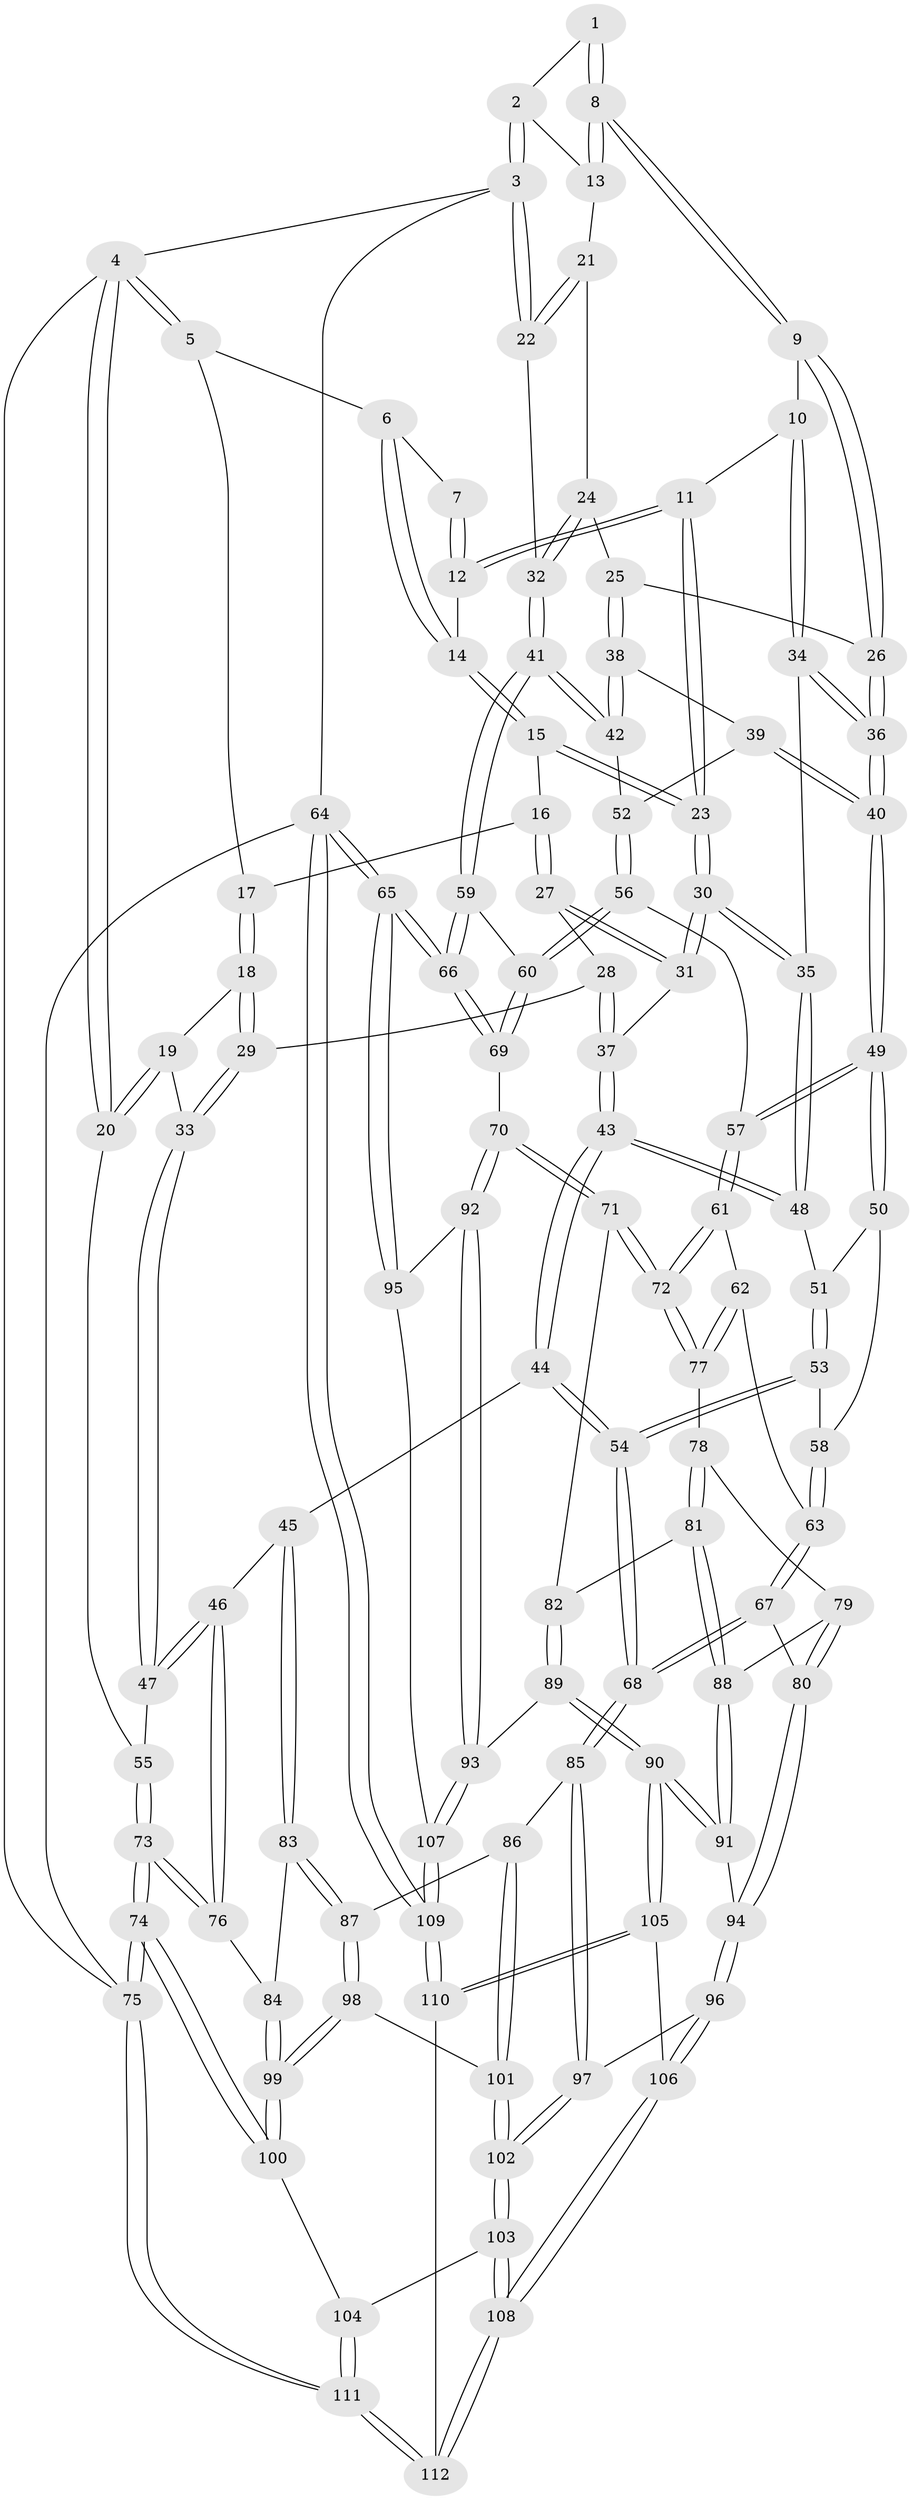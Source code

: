 // Generated by graph-tools (version 1.1) at 2025/51/03/09/25 03:51:10]
// undirected, 112 vertices, 277 edges
graph export_dot {
graph [start="1"]
  node [color=gray90,style=filled];
  1 [pos="+0.7423979474727201+0"];
  2 [pos="+0.8812837792304008+0"];
  3 [pos="+1+0"];
  4 [pos="+0+0"];
  5 [pos="+0.21726184501340556+0"];
  6 [pos="+0.24254247566473794+0"];
  7 [pos="+0.624799319999718+0"];
  8 [pos="+0.768668471109306+0.08560163699610443"];
  9 [pos="+0.7598508396748826+0.10909395006040082"];
  10 [pos="+0.6791848330928271+0.13334076890216354"];
  11 [pos="+0.5755626091034316+0.07029559774139646"];
  12 [pos="+0.5659743701222703+0.03700509849032086"];
  13 [pos="+0.9025541228308768+0.07195759884147869"];
  14 [pos="+0.45251785015071666+0.04929534087680605"];
  15 [pos="+0.43458220312791046+0.09783292896590191"];
  16 [pos="+0.3537320661097149+0.11569578954251594"];
  17 [pos="+0.2172985314615829+0"];
  18 [pos="+0.1653356607125027+0.09481606049725508"];
  19 [pos="+0.030138050587241234+0.13090858858136442"];
  20 [pos="+0+0.13718721213253213"];
  21 [pos="+0.9123573039723416+0.07637210233474889"];
  22 [pos="+1+0"];
  23 [pos="+0.5027779500825935+0.17364291982016442"];
  24 [pos="+0.9432686651842914+0.13575429567982286"];
  25 [pos="+0.8888116207056314+0.19998088582706108"];
  26 [pos="+0.7945800697400616+0.16930263066508563"];
  27 [pos="+0.3523524668439186+0.11896663625018782"];
  28 [pos="+0.28007201275179366+0.1842535571874385"];
  29 [pos="+0.20524678370063082+0.18859677462328042"];
  30 [pos="+0.5006858607267635+0.25092068448229454"];
  31 [pos="+0.45114732442880817+0.24254519377556877"];
  32 [pos="+1+0.15401887678929052"];
  33 [pos="+0.15193838222287043+0.30417669657192253"];
  34 [pos="+0.6389614033937978+0.2099911847313727"];
  35 [pos="+0.5084056451227777+0.2602966472358644"];
  36 [pos="+0.7475385215083398+0.3441187364449885"];
  37 [pos="+0.3580050500747223+0.2586952799665615"];
  38 [pos="+0.9384263621322408+0.2997532911951727"];
  39 [pos="+0.8357043510250435+0.3389110934580067"];
  40 [pos="+0.7502810613374135+0.36424119121156795"];
  41 [pos="+1+0.3652838698105713"];
  42 [pos="+1+0.3457965323066986"];
  43 [pos="+0.30589023631664675+0.377758357219142"];
  44 [pos="+0.24461495455838947+0.4578482321406027"];
  45 [pos="+0.20835053040381307+0.45684787456412845"];
  46 [pos="+0.2064182703761379+0.4559384996017238"];
  47 [pos="+0.13383846197473245+0.360308175793948"];
  48 [pos="+0.5133628509374601+0.29689036545049907"];
  49 [pos="+0.7323203725794192+0.40073310815130353"];
  50 [pos="+0.6485263905492393+0.3973149847313104"];
  51 [pos="+0.5143787434226117+0.2997736898308871"];
  52 [pos="+0.9128938400012621+0.4320055397108007"];
  53 [pos="+0.4454149406333422+0.4559134507123448"];
  54 [pos="+0.3674871527495781+0.5140683269426142"];
  55 [pos="+0+0.30367926188988853"];
  56 [pos="+0.8573586283579249+0.47519128631262547"];
  57 [pos="+0.7383132056190268+0.41567460386542043"];
  58 [pos="+0.5724773974932235+0.4742582492895428"];
  59 [pos="+1+0.44850355753781507"];
  60 [pos="+0.8869951495306723+0.5229131563481306"];
  61 [pos="+0.7302864794192033+0.46932185910644614"];
  62 [pos="+0.6392194886349788+0.5677192703054585"];
  63 [pos="+0.5784827998276603+0.5604619570297227"];
  64 [pos="+1+1"];
  65 [pos="+1+0.7629989257328607"];
  66 [pos="+1+0.61311942512654"];
  67 [pos="+0.48912335521024913+0.6363628982111047"];
  68 [pos="+0.4307820550830652+0.6334040783527621"];
  69 [pos="+0.8715974708028484+0.6363765674405836"];
  70 [pos="+0.8612189564192225+0.6450450487685758"];
  71 [pos="+0.7829017116507668+0.6196460594408674"];
  72 [pos="+0.7700111303583068+0.5932337370729"];
  73 [pos="+0+0.6470653454212776"];
  74 [pos="+0+1"];
  75 [pos="+0+1"];
  76 [pos="+0+0.644669626545441"];
  77 [pos="+0.6462985115562012+0.5807232724757855"];
  78 [pos="+0.654931886775272+0.608820310705808"];
  79 [pos="+0.6154927621636532+0.6620346135342428"];
  80 [pos="+0.5546547397113212+0.6851282170228198"];
  81 [pos="+0.7102898122548028+0.6506267127033752"];
  82 [pos="+0.7471509506620314+0.6410534560372363"];
  83 [pos="+0.19860305654441507+0.7051162235479513"];
  84 [pos="+0+0.6721173644901065"];
  85 [pos="+0.3765528134136118+0.7413453608245478"];
  86 [pos="+0.2929922006862099+0.7346641631185507"];
  87 [pos="+0.20411486048715347+0.7150103439975855"];
  88 [pos="+0.6844439025733099+0.685505938929991"];
  89 [pos="+0.736588260647937+0.84307180976016"];
  90 [pos="+0.6985119089033004+0.8528295869634344"];
  91 [pos="+0.6687062295786718+0.8038975445418481"];
  92 [pos="+0.8609944734605012+0.7232565739580631"];
  93 [pos="+0.7974678188279869+0.8361042799458774"];
  94 [pos="+0.5824103252203204+0.7394683838013221"];
  95 [pos="+1+0.7967859841548813"];
  96 [pos="+0.4543393677203445+0.854276719287791"];
  97 [pos="+0.377018580703115+0.7431570288222461"];
  98 [pos="+0.16889810007995124+0.7881752049202163"];
  99 [pos="+0.10195143243908829+0.844617054784705"];
  100 [pos="+0.09592337442513856+0.8630597651173504"];
  101 [pos="+0.24053064221029913+0.8516233807907654"];
  102 [pos="+0.2702464430046819+0.9026475531829026"];
  103 [pos="+0.26886085787660435+0.9169117901060461"];
  104 [pos="+0.16485543390008298+0.9270530496491689"];
  105 [pos="+0.6843309160290362+0.8736891129083317"];
  106 [pos="+0.46988645458137296+0.9032881021037803"];
  107 [pos="+0.8772091040438811+0.8981087561529587"];
  108 [pos="+0.39897633198838905+1"];
  109 [pos="+1+1"];
  110 [pos="+0.6870902896941257+1"];
  111 [pos="+0.09143439417323529+1"];
  112 [pos="+0.40392057638258627+1"];
  1 -- 2;
  1 -- 8;
  1 -- 8;
  2 -- 3;
  2 -- 3;
  2 -- 13;
  3 -- 4;
  3 -- 22;
  3 -- 22;
  3 -- 64;
  4 -- 5;
  4 -- 5;
  4 -- 20;
  4 -- 20;
  4 -- 75;
  5 -- 6;
  5 -- 17;
  6 -- 7;
  6 -- 14;
  6 -- 14;
  7 -- 12;
  7 -- 12;
  8 -- 9;
  8 -- 9;
  8 -- 13;
  8 -- 13;
  9 -- 10;
  9 -- 26;
  9 -- 26;
  10 -- 11;
  10 -- 34;
  10 -- 34;
  11 -- 12;
  11 -- 12;
  11 -- 23;
  11 -- 23;
  12 -- 14;
  13 -- 21;
  14 -- 15;
  14 -- 15;
  15 -- 16;
  15 -- 23;
  15 -- 23;
  16 -- 17;
  16 -- 27;
  16 -- 27;
  17 -- 18;
  17 -- 18;
  18 -- 19;
  18 -- 29;
  18 -- 29;
  19 -- 20;
  19 -- 20;
  19 -- 33;
  20 -- 55;
  21 -- 22;
  21 -- 22;
  21 -- 24;
  22 -- 32;
  23 -- 30;
  23 -- 30;
  24 -- 25;
  24 -- 32;
  24 -- 32;
  25 -- 26;
  25 -- 38;
  25 -- 38;
  26 -- 36;
  26 -- 36;
  27 -- 28;
  27 -- 31;
  27 -- 31;
  28 -- 29;
  28 -- 37;
  28 -- 37;
  29 -- 33;
  29 -- 33;
  30 -- 31;
  30 -- 31;
  30 -- 35;
  30 -- 35;
  31 -- 37;
  32 -- 41;
  32 -- 41;
  33 -- 47;
  33 -- 47;
  34 -- 35;
  34 -- 36;
  34 -- 36;
  35 -- 48;
  35 -- 48;
  36 -- 40;
  36 -- 40;
  37 -- 43;
  37 -- 43;
  38 -- 39;
  38 -- 42;
  38 -- 42;
  39 -- 40;
  39 -- 40;
  39 -- 52;
  40 -- 49;
  40 -- 49;
  41 -- 42;
  41 -- 42;
  41 -- 59;
  41 -- 59;
  42 -- 52;
  43 -- 44;
  43 -- 44;
  43 -- 48;
  43 -- 48;
  44 -- 45;
  44 -- 54;
  44 -- 54;
  45 -- 46;
  45 -- 83;
  45 -- 83;
  46 -- 47;
  46 -- 47;
  46 -- 76;
  46 -- 76;
  47 -- 55;
  48 -- 51;
  49 -- 50;
  49 -- 50;
  49 -- 57;
  49 -- 57;
  50 -- 51;
  50 -- 58;
  51 -- 53;
  51 -- 53;
  52 -- 56;
  52 -- 56;
  53 -- 54;
  53 -- 54;
  53 -- 58;
  54 -- 68;
  54 -- 68;
  55 -- 73;
  55 -- 73;
  56 -- 57;
  56 -- 60;
  56 -- 60;
  57 -- 61;
  57 -- 61;
  58 -- 63;
  58 -- 63;
  59 -- 60;
  59 -- 66;
  59 -- 66;
  60 -- 69;
  60 -- 69;
  61 -- 62;
  61 -- 72;
  61 -- 72;
  62 -- 63;
  62 -- 77;
  62 -- 77;
  63 -- 67;
  63 -- 67;
  64 -- 65;
  64 -- 65;
  64 -- 109;
  64 -- 109;
  64 -- 75;
  65 -- 66;
  65 -- 66;
  65 -- 95;
  65 -- 95;
  66 -- 69;
  66 -- 69;
  67 -- 68;
  67 -- 68;
  67 -- 80;
  68 -- 85;
  68 -- 85;
  69 -- 70;
  70 -- 71;
  70 -- 71;
  70 -- 92;
  70 -- 92;
  71 -- 72;
  71 -- 72;
  71 -- 82;
  72 -- 77;
  72 -- 77;
  73 -- 74;
  73 -- 74;
  73 -- 76;
  73 -- 76;
  74 -- 75;
  74 -- 75;
  74 -- 100;
  74 -- 100;
  75 -- 111;
  75 -- 111;
  76 -- 84;
  77 -- 78;
  78 -- 79;
  78 -- 81;
  78 -- 81;
  79 -- 80;
  79 -- 80;
  79 -- 88;
  80 -- 94;
  80 -- 94;
  81 -- 82;
  81 -- 88;
  81 -- 88;
  82 -- 89;
  82 -- 89;
  83 -- 84;
  83 -- 87;
  83 -- 87;
  84 -- 99;
  84 -- 99;
  85 -- 86;
  85 -- 97;
  85 -- 97;
  86 -- 87;
  86 -- 101;
  86 -- 101;
  87 -- 98;
  87 -- 98;
  88 -- 91;
  88 -- 91;
  89 -- 90;
  89 -- 90;
  89 -- 93;
  90 -- 91;
  90 -- 91;
  90 -- 105;
  90 -- 105;
  91 -- 94;
  92 -- 93;
  92 -- 93;
  92 -- 95;
  93 -- 107;
  93 -- 107;
  94 -- 96;
  94 -- 96;
  95 -- 107;
  96 -- 97;
  96 -- 106;
  96 -- 106;
  97 -- 102;
  97 -- 102;
  98 -- 99;
  98 -- 99;
  98 -- 101;
  99 -- 100;
  99 -- 100;
  100 -- 104;
  101 -- 102;
  101 -- 102;
  102 -- 103;
  102 -- 103;
  103 -- 104;
  103 -- 108;
  103 -- 108;
  104 -- 111;
  104 -- 111;
  105 -- 106;
  105 -- 110;
  105 -- 110;
  106 -- 108;
  106 -- 108;
  107 -- 109;
  107 -- 109;
  108 -- 112;
  108 -- 112;
  109 -- 110;
  109 -- 110;
  110 -- 112;
  111 -- 112;
  111 -- 112;
}
